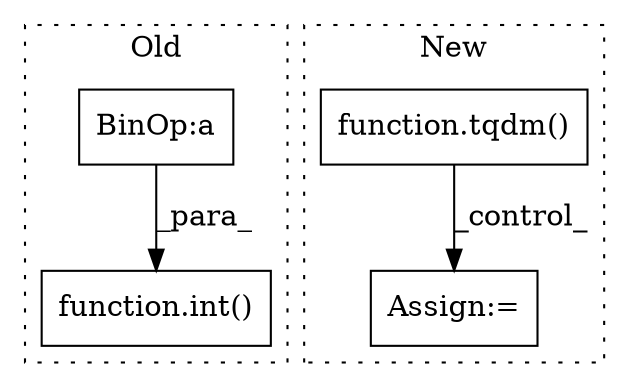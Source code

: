 digraph G {
subgraph cluster0 {
1 [label="function.int()" a="75" s="9881,9914" l="4,1" shape="box"];
3 [label="BinOp:a" a="82" s="9898" l="1" shape="box"];
label = "Old";
style="dotted";
}
subgraph cluster1 {
2 [label="function.tqdm()" a="75" s="11008,11025" l="5,1" shape="box"];
4 [label="Assign:=" a="68" s="11212" l="3" shape="box"];
label = "New";
style="dotted";
}
2 -> 4 [label="_control_"];
3 -> 1 [label="_para_"];
}